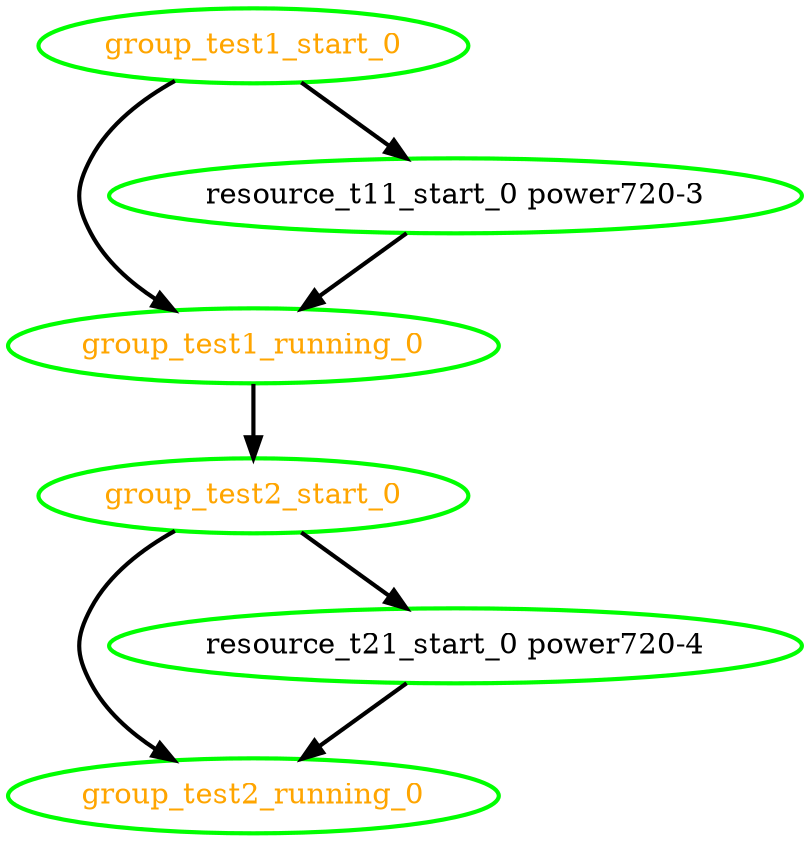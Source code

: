 digraph "g" {
"group_test1_running_0" -> "group_test2_start_0" [ style = bold]
"group_test1_running_0" [ style=bold color="green" fontcolor="orange"  ]
"group_test1_start_0" -> "group_test1_running_0" [ style = bold]
"group_test1_start_0" -> "resource_t11_start_0 power720-3" [ style = bold]
"group_test1_start_0" [ style=bold color="green" fontcolor="orange"  ]
"group_test2_running_0" [ style=bold color="green" fontcolor="orange"  ]
"group_test2_start_0" -> "group_test2_running_0" [ style = bold]
"group_test2_start_0" -> "resource_t21_start_0 power720-4" [ style = bold]
"group_test2_start_0" [ style=bold color="green" fontcolor="orange"  ]
"resource_t11_start_0 power720-3" -> "group_test1_running_0" [ style = bold]
"resource_t11_start_0 power720-3" [ style=bold color="green" fontcolor="black"  ]
"resource_t21_start_0 power720-4" -> "group_test2_running_0" [ style = bold]
"resource_t21_start_0 power720-4" [ style=bold color="green" fontcolor="black"  ]
}
